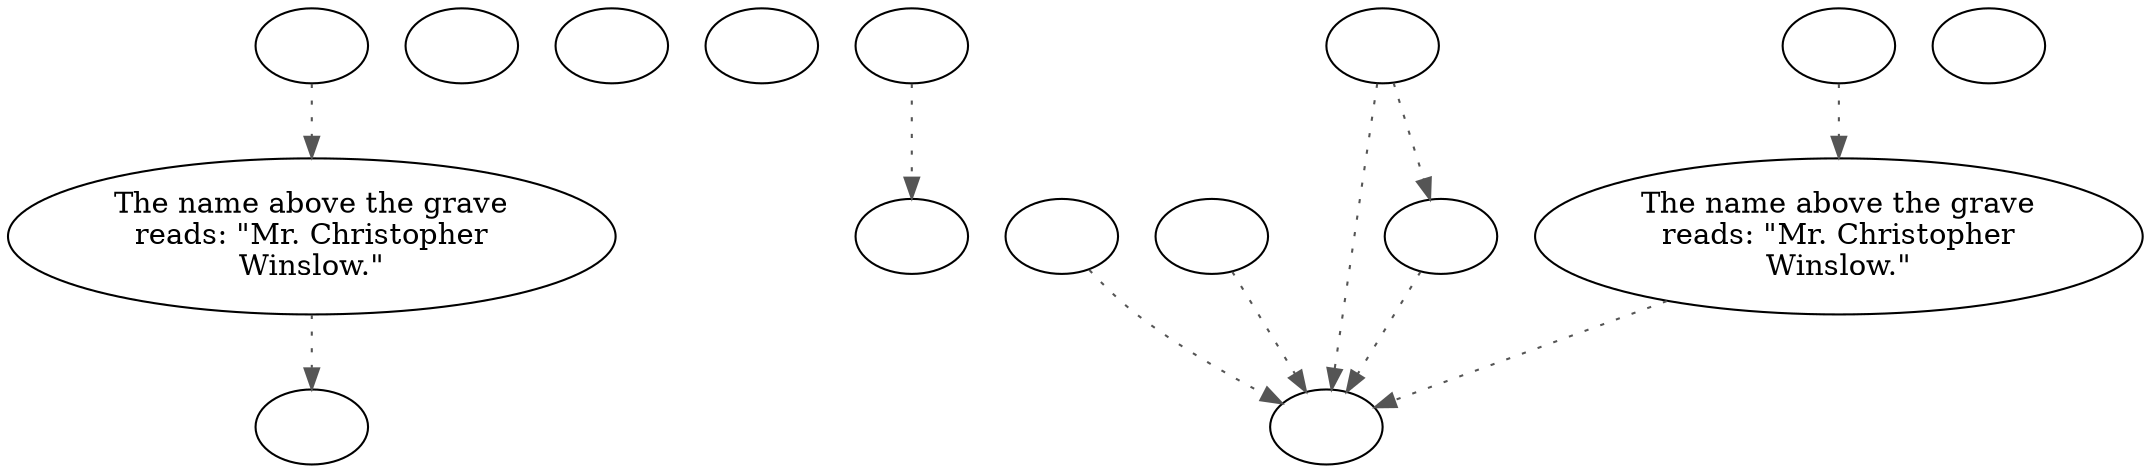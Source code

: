digraph diDadGrv {
  "grave_description_proc" [style=filled       fillcolor="#FFFFFF"       color="#000000"]
  "grave_description_proc" -> "def_description_p_proc" [style=dotted color="#555555"]
  "grave_description_proc" [label="The name above the grave\nreads: \"Mr. Christopher\nWinslow.\""]
  "description_p_proc" [style=filled       fillcolor="#FFFFFF"       color="#000000"]
  "description_p_proc" -> "grave_description_proc" [style=dotted color="#555555"]
  "description_p_proc" [label=""]
  "checkPartyMembersNearDoor" [style=filled       fillcolor="#FFFFFF"       color="#000000"]
  "checkPartyMembersNearDoor" [label=""]
  "start" [style=filled       fillcolor="#FFFFFF"       color="#000000"]
  "start" [label=""]
  "look_at_p_proc" [style=filled       fillcolor="#FFFFFF"       color="#000000"]
  "look_at_p_proc" [label=""]
  "def_description_p_proc" [style=filled       fillcolor="#FFFFFF"       color="#000000"]
  "def_description_p_proc" [label=""]
  "map_enter_p_proc" [style=filled       fillcolor="#FFFFFF"       color="#000000"]
  "map_enter_p_proc" -> "give_headstone_name" [style=dotted color="#555555"]
  "map_enter_p_proc" [label=""]
  "use_p_proc" [style=filled       fillcolor="#FFFFFF"       color="#000000"]
  "use_p_proc" -> "Explode_Grave" [style=dotted color="#555555"]
  "use_p_proc" [label=""]
  "pickup_p_proc" [style=filled       fillcolor="#FFFFFF"       color="#000000"]
  "pickup_p_proc" -> "Explode_Grave" [style=dotted color="#555555"]
  "pickup_p_proc" [label=""]
  "use_obj_on_p_proc" [style=filled       fillcolor="#FFFFFF"       color="#000000"]
  "use_obj_on_p_proc" -> "Explode_Grave" [style=dotted color="#555555"]
  "use_obj_on_p_proc" -> "Set_Trap" [style=dotted color="#555555"]
  "use_obj_on_p_proc" [label=""]
  "use_skill_on_p_proc" [style=filled       fillcolor="#FFFFFF"       color="#000000"]
  "use_skill_on_p_proc" -> "Disarm_Traps" [style=dotted color="#555555"]
  "use_skill_on_p_proc" [label=""]
  "Set_Trap" [style=filled       fillcolor="#FFFFFF"       color="#000000"]
  "Set_Trap" -> "Explode_Grave" [style=dotted color="#555555"]
  "Set_Trap" [label=""]
  "Explode_Grave" [style=filled       fillcolor="#FFFFFF"       color="#000000"]
  "Explode_Grave" [label=""]
  "Disarm_Traps" [style=filled       fillcolor="#FFFFFF"       color="#000000"]
  "Disarm_Traps" -> "Explode_Grave" [style=dotted color="#555555"]
  "Disarm_Traps" [label="The name above the grave\nreads: \"Mr. Christopher\nWinslow.\""]
  "num_to_bit" [style=filled       fillcolor="#FFFFFF"       color="#000000"]
  "num_to_bit" [label=""]
  "give_headstone_name" [style=filled       fillcolor="#FFFFFF"       color="#000000"]
  "give_headstone_name" [label=""]
}
